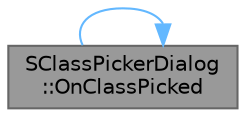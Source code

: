 digraph "SClassPickerDialog::OnClassPicked"
{
 // INTERACTIVE_SVG=YES
 // LATEX_PDF_SIZE
  bgcolor="transparent";
  edge [fontname=Helvetica,fontsize=10,labelfontname=Helvetica,labelfontsize=10];
  node [fontname=Helvetica,fontsize=10,shape=box,height=0.2,width=0.4];
  rankdir="LR";
  Node1 [id="Node000001",label="SClassPickerDialog\l::OnClassPicked",height=0.2,width=0.4,color="gray40", fillcolor="grey60", style="filled", fontcolor="black",tooltip="Handler for when a class is picked in the class picker."];
  Node1 -> Node1 [id="edge1_Node000001_Node000001",color="steelblue1",style="solid",tooltip=" "];
}
